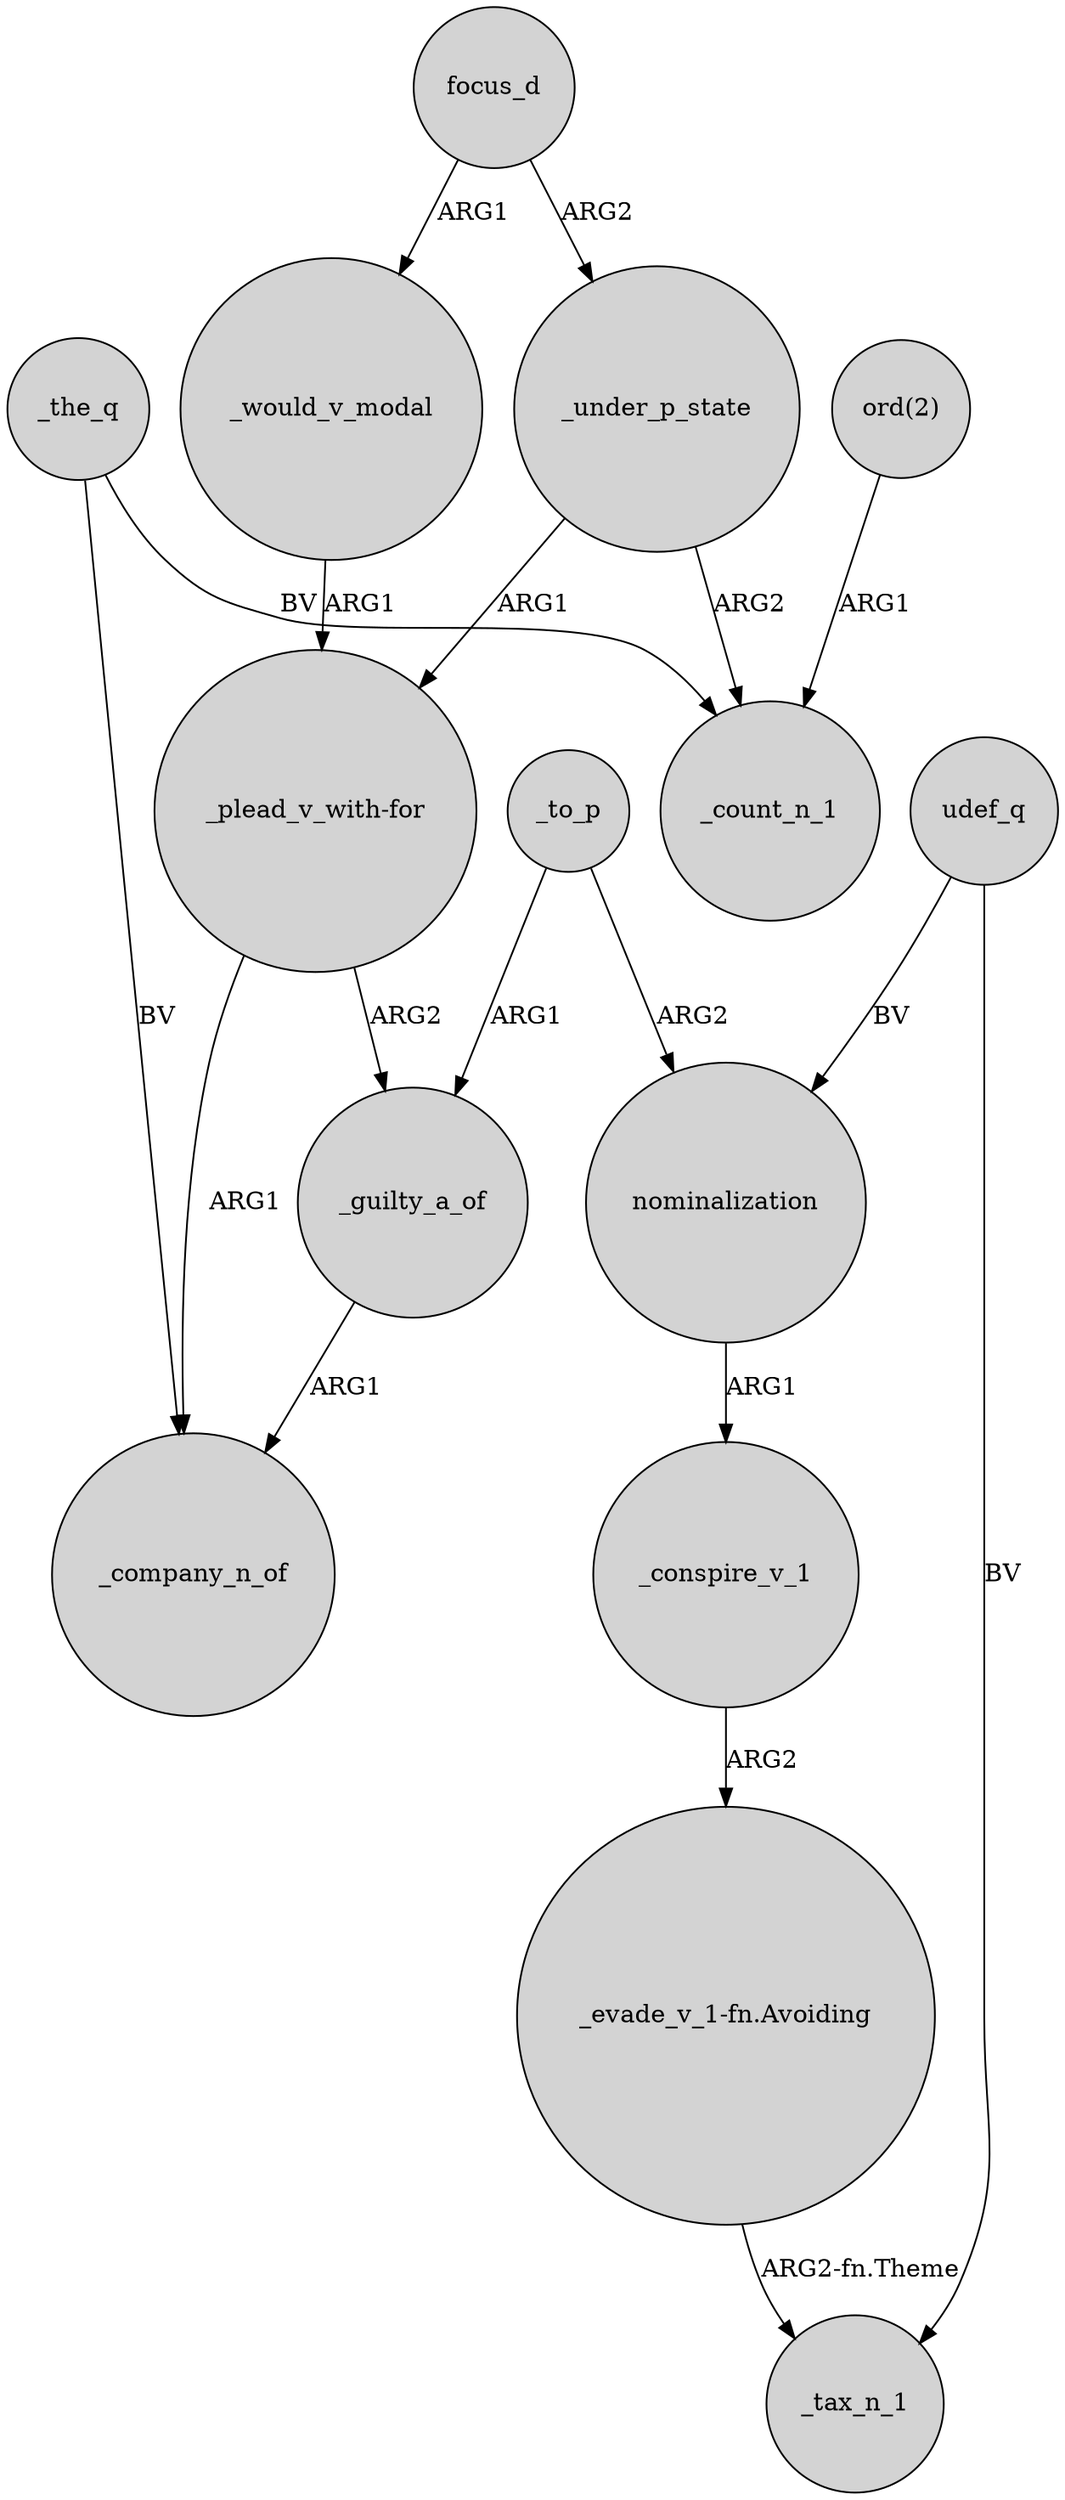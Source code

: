 digraph {
	node [shape=circle style=filled]
	_to_p -> _guilty_a_of [label=ARG1]
	udef_q -> _tax_n_1 [label=BV]
	_under_p_state -> _count_n_1 [label=ARG2]
	"_evade_v_1-fn.Avoiding" -> _tax_n_1 [label="ARG2-fn.Theme"]
	_guilty_a_of -> _company_n_of [label=ARG1]
	"_plead_v_with-for" -> _company_n_of [label=ARG1]
	focus_d -> _would_v_modal [label=ARG1]
	_to_p -> nominalization [label=ARG2]
	"_plead_v_with-for" -> _guilty_a_of [label=ARG2]
	_would_v_modal -> "_plead_v_with-for" [label=ARG1]
	_the_q -> _company_n_of [label=BV]
	focus_d -> _under_p_state [label=ARG2]
	nominalization -> _conspire_v_1 [label=ARG1]
	_conspire_v_1 -> "_evade_v_1-fn.Avoiding" [label=ARG2]
	udef_q -> nominalization [label=BV]
	"ord(2)" -> _count_n_1 [label=ARG1]
	_under_p_state -> "_plead_v_with-for" [label=ARG1]
	_the_q -> _count_n_1 [label=BV]
}
